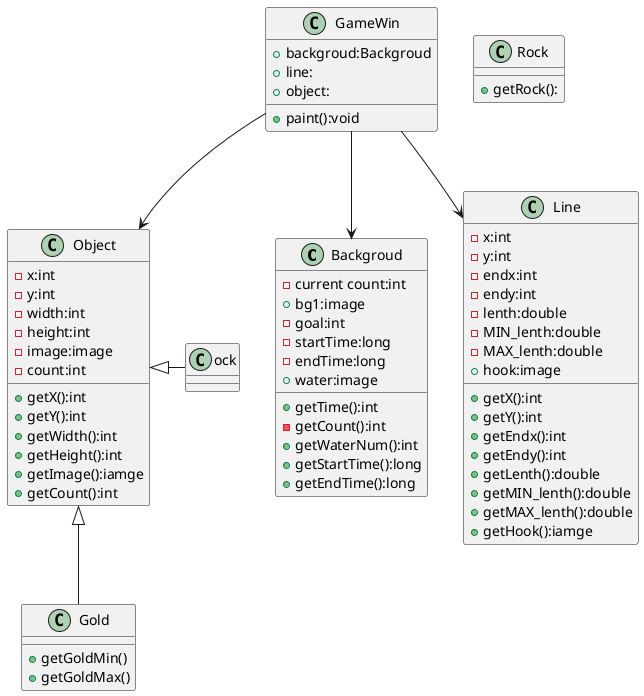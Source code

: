 @startuml
'https://plantuml.com/class-diagram

class Backgroud
{
-current count:int
+bg1:image
-goal:int
-startTime:long
-endTime:long
+water:image
+getTime():int
-getCount():int
+getWaterNum():int
+getStartTime():long
+getEndTime():long
}

class GameWin
{
+backgroud:Backgroud
+line:
+object:
+paint():void
}


class Gold
{
+getGoldMin()
+getGoldMax()
}
class Rock
{
+getRock():
}

class Line
{
-x:int
-y:int
-endx:int
-endy:int
-lenth:double
-MIN_lenth:double
-MAX_lenth:double
+hook:image
+getX():int
+getY():int
+getEndx():int
+getEndy():int
+getLenth():double
+getMIN_lenth():double
+getMAX_lenth():double
+getHook():iamge
}
class Object
{
-x:int
-y:int
-width:int
-height:int
-image:image
-count:int
+getX():int
+getY():int
+getWidth():int
+getHeight():int
+getImage():iamge
+getCount():int
}


GameWin-->Backgroud
GameWin-->Object
GameWin-->Line
Object<|--Gold
Object<|--Rock


@enduml